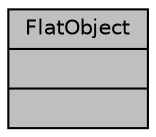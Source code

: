 digraph "FlatObject"
{
 // INTERACTIVE_SVG=YES
  bgcolor="transparent";
  edge [fontname="Helvetica",fontsize="10",labelfontname="Helvetica",labelfontsize="10"];
  node [fontname="Helvetica",fontsize="10",shape=record];
  Node1 [label="{FlatObject\n||}",height=0.2,width=0.4,color="black", fillcolor="grey75", style="filled", fontcolor="black"];
}
